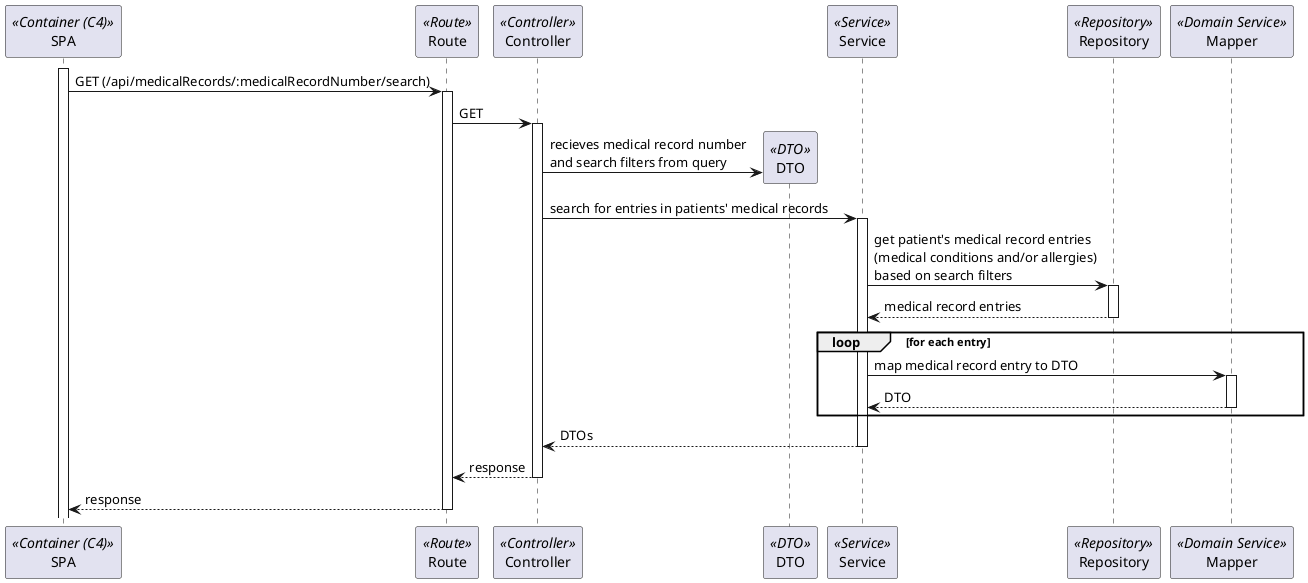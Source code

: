 ```plantuml
@startuml Process_View
participant SPA as SPA <<Container (C4)>>
participant Route as Route <<Route>>
participant Controller as Controller <<Controller>>
participant DTO as DTO <<DTO>>
participant Service as Service <<Service>>
participant Repository as Repository <<Repository>>
participant Mapper as Mapper <<Domain Service>>
activate SPA
SPA -> Route: GET (/api/medicalRecords/:medicalRecordNumber/search)
activate Route
Route -> Controller : GET
activate Controller
Controller -> DTO** : recieves medical record number\nand search filters from query
Controller -> Service : search for entries in patients' medical records
activate Service
Service -> Repository : get patient's medical record entries \n(medical conditions and/or allergies)\nbased on search filters
activate Repository
return medical record entries
loop for each entry
Service -> Mapper : map medical record entry to DTO
activate Mapper
return DTO
end loop
return DTOs
return response
return response

@enduml
```